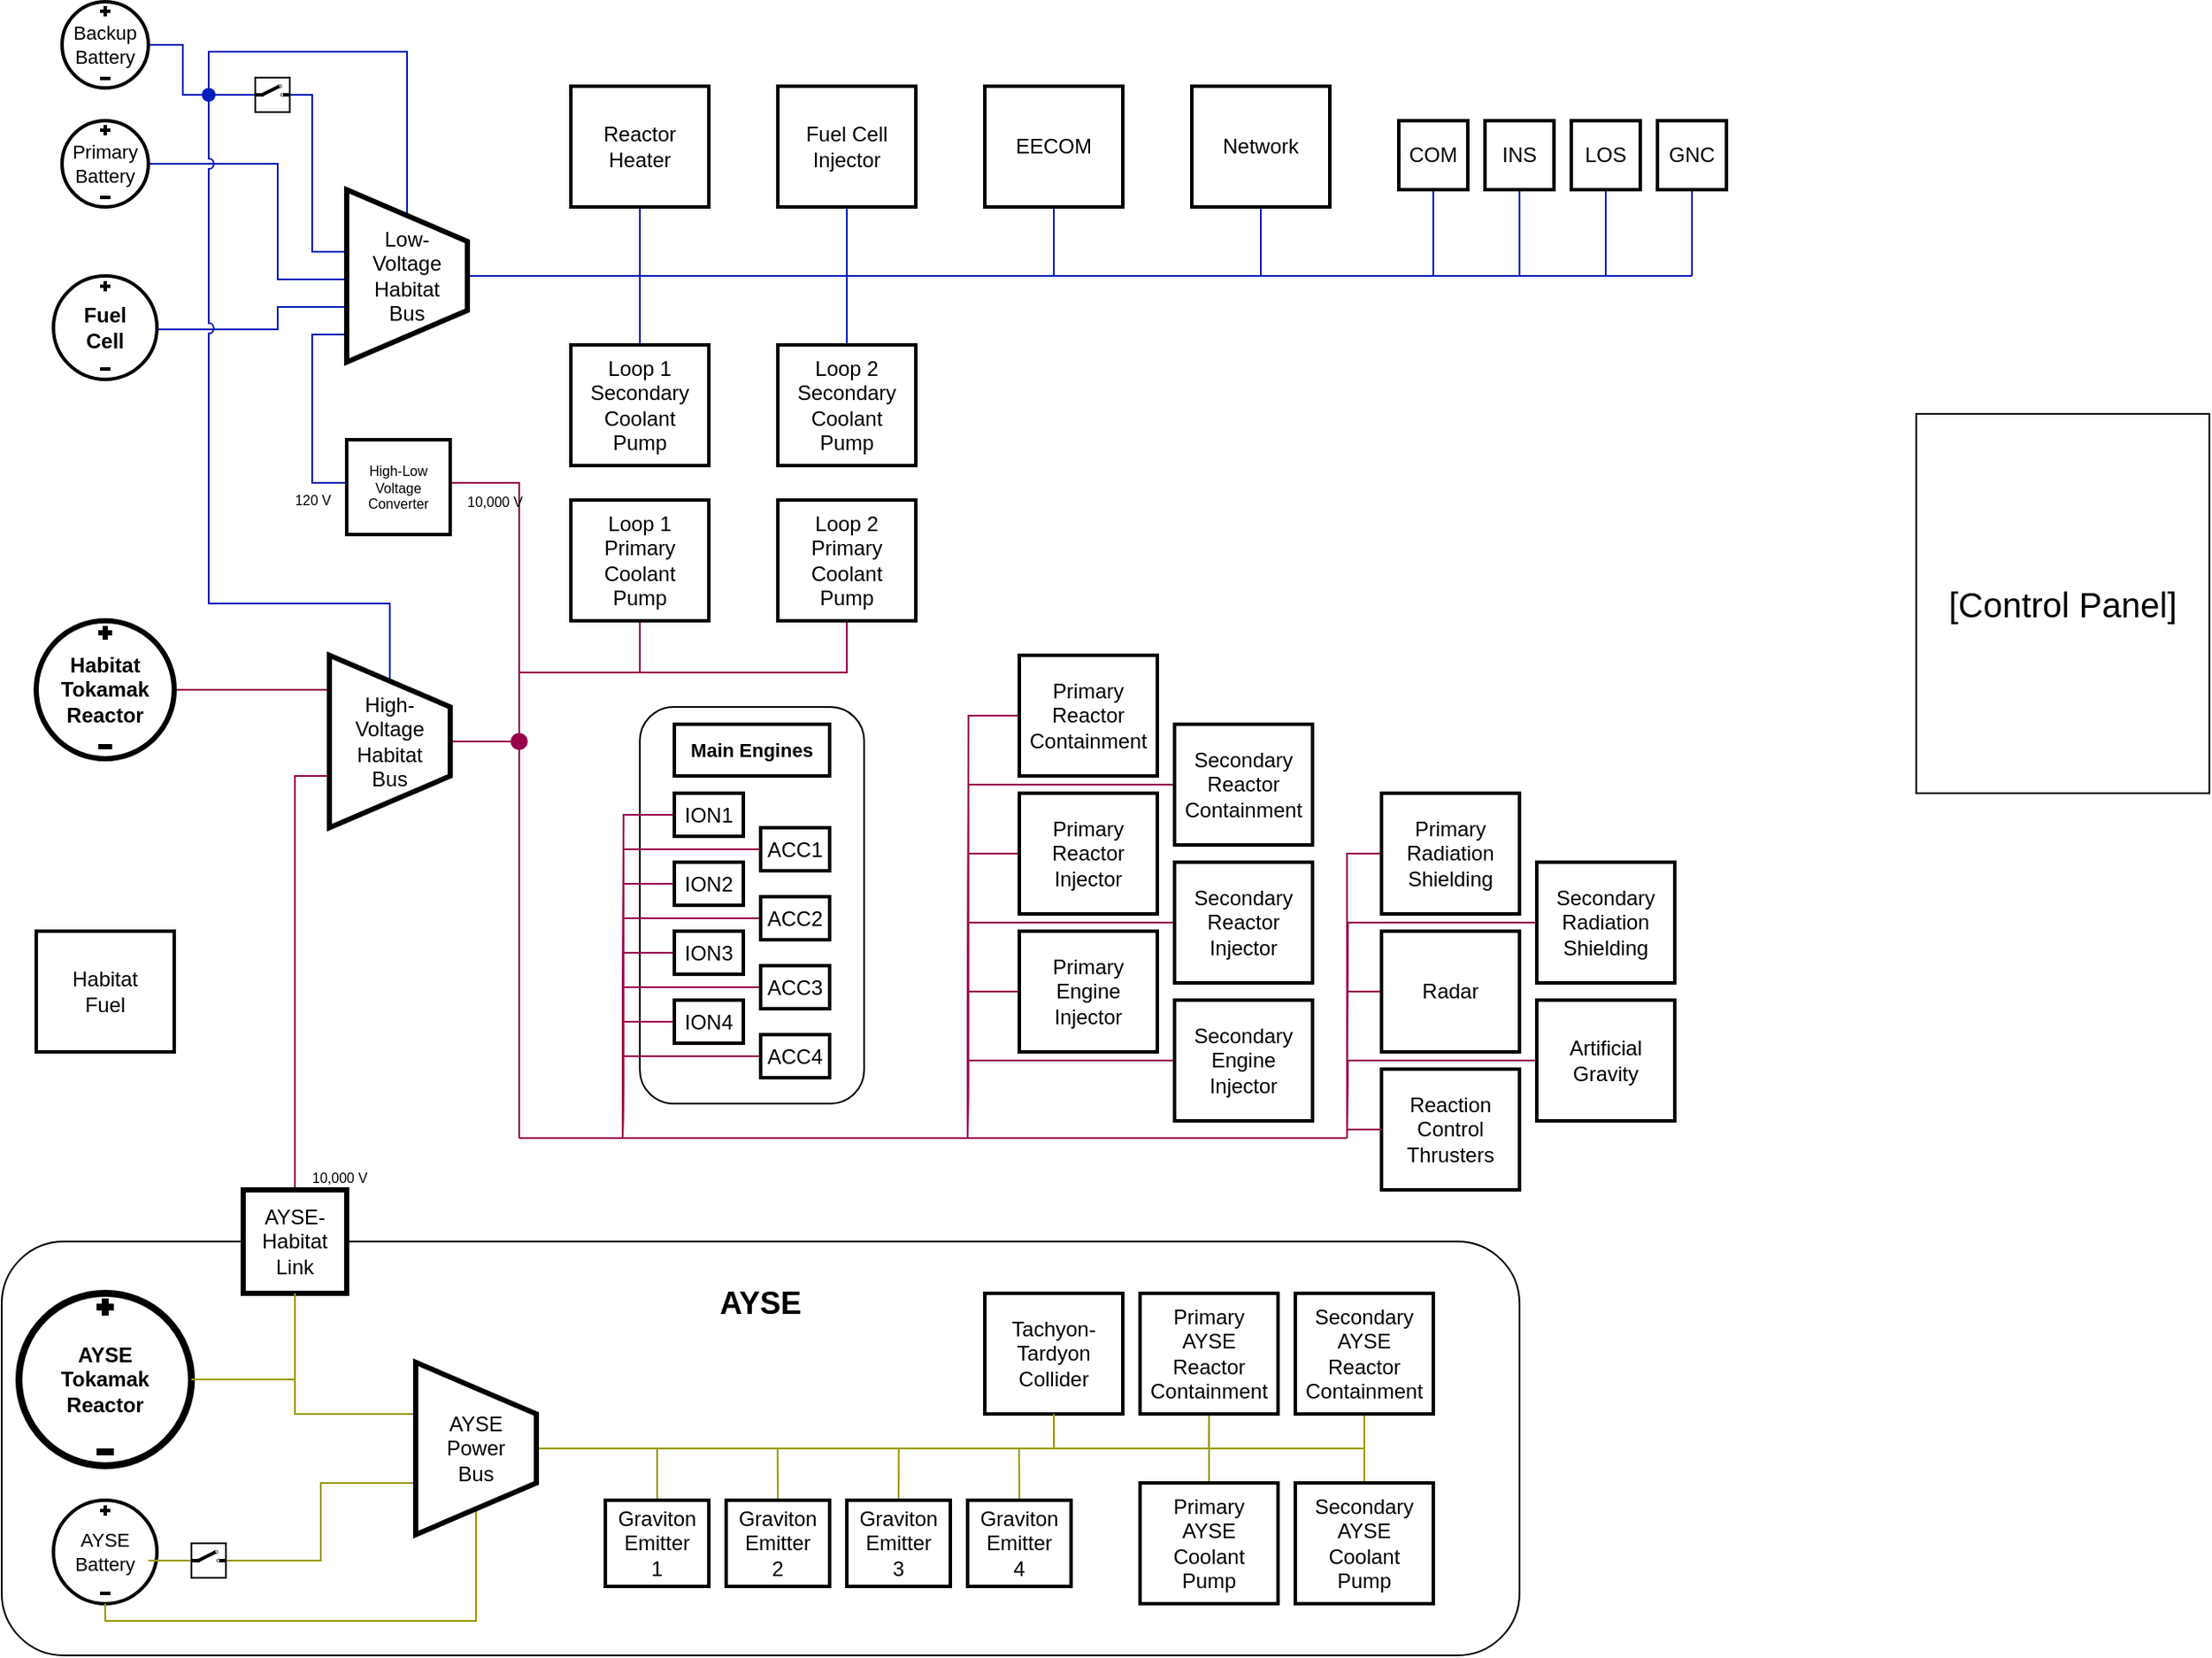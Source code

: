 <mxfile version="22.0.0" type="github">
  <diagram name="engineering powergrid" id="7e0a89b8-554c-2b80-1dc8-d5c74ca68de4">
    <mxGraphModel dx="669" dy="798" grid="1" gridSize="10" guides="1" tooltips="1" connect="1" arrows="1" fold="1" page="1" pageScale="1" pageWidth="1280" pageHeight="960" background="none" math="0" shadow="0">
      <root>
        <mxCell id="0" />
        <mxCell id="1" parent="0" />
        <mxCell id="myox8_UyH-Cyfy9n1glV-59" value="&lt;h2&gt;AYSE&lt;/h2&gt;" style="rounded=1;whiteSpace=wrap;html=1;fillColor=none;verticalAlign=top;labelPosition=center;verticalLabelPosition=middle;align=center;spacing=6;spacingLeft=4;spacingRight=4;" parent="1" vertex="1">
          <mxGeometry y="720" width="880" height="240" as="geometry" />
        </mxCell>
        <mxCell id="myox8_UyH-Cyfy9n1glV-98" value="" style="rounded=1;whiteSpace=wrap;html=1;fontFamily=Helvetica;fontSize=11;fontColor=default;fillColor=none;spacing=6;spacingLeft=4;spacingRight=4;" parent="1" vertex="1">
          <mxGeometry x="370" y="410" width="130" height="230" as="geometry" />
        </mxCell>
        <mxCell id="1ztC85pV6qE-m2-LkMGd-132" value="120 V" style="edgeStyle=orthogonalEdgeStyle;shape=connector;rounded=0;jumpStyle=arc;orthogonalLoop=1;jettySize=auto;html=1;exitX=0;exitY=0.5;exitDx=0;exitDy=0;entryX=0;entryY=0.8;entryDx=0;entryDy=0;entryPerimeter=0;labelBackgroundColor=none;strokeColor=#001DBC;fontFamily=Helvetica;fontSize=8;fontColor=default;endArrow=none;endFill=0;fillColor=#0050ef;align=right;spacing=6;spacingLeft=4;spacingRight=4;" parent="1" source="1ztC85pV6qE-m2-LkMGd-64" target="1ztC85pV6qE-m2-LkMGd-18" edge="1">
          <mxGeometry x="-1" y="-7" relative="1" as="geometry">
            <mxPoint x="-7" y="7" as="offset" />
            <Array as="points">
              <mxPoint x="200" y="280" />
              <mxPoint x="180" y="280" />
              <mxPoint x="180" y="194" />
            </Array>
          </mxGeometry>
        </mxCell>
        <mxCell id="1ztC85pV6qE-m2-LkMGd-137" style="edgeStyle=orthogonalEdgeStyle;shape=connector;rounded=0;jumpStyle=arc;orthogonalLoop=1;jettySize=auto;html=1;exitX=0;exitY=0.2;exitDx=0;exitDy=0;exitPerimeter=0;entryX=1;entryY=1;entryDx=0;entryDy=0;labelBackgroundColor=default;strokeColor=#001DBC;fontFamily=Helvetica;fontSize=11;fontColor=default;endArrow=none;endFill=0;fillColor=#0050ef;spacing=6;spacingLeft=4;spacingRight=4;" parent="1" source="1ztC85pV6qE-m2-LkMGd-18" target="1ztC85pV6qE-m2-LkMGd-99" edge="1">
          <mxGeometry relative="1" as="geometry">
            <Array as="points">
              <mxPoint x="180" y="146" />
              <mxPoint x="180" y="55" />
            </Array>
          </mxGeometry>
        </mxCell>
        <mxCell id="_JEZ3J47ZPrk2JFdRRhO-10" style="edgeStyle=orthogonalEdgeStyle;rounded=0;orthogonalLoop=1;jettySize=auto;html=1;exitX=0;exitY=0.6;exitDx=0;exitDy=0;exitPerimeter=0;entryX=1;entryY=0.5;entryDx=0;entryDy=0;entryPerimeter=0;strokeColor=#001DBC;endArrow=none;endFill=0;spacing=6;spacingLeft=4;spacingRight=4;" parent="1" source="1ztC85pV6qE-m2-LkMGd-18" target="1ztC85pV6qE-m2-LkMGd-5" edge="1">
          <mxGeometry relative="1" as="geometry">
            <Array as="points">
              <mxPoint x="160" y="178" />
              <mxPoint x="160" y="191" />
            </Array>
          </mxGeometry>
        </mxCell>
        <mxCell id="_JEZ3J47ZPrk2JFdRRhO-14" style="edgeStyle=orthogonalEdgeStyle;shape=connector;rounded=0;orthogonalLoop=1;jettySize=auto;html=1;exitX=0;exitY=0.4;exitDx=0;exitDy=0;exitPerimeter=0;labelBackgroundColor=default;strokeColor=#001DBC;fontFamily=Helvetica;fontSize=11;fontColor=default;endArrow=none;endFill=0;spacing=6;spacingLeft=4;spacingRight=4;entryX=1;entryY=0.5;entryDx=0;entryDy=0;entryPerimeter=0;" parent="1" source="1ztC85pV6qE-m2-LkMGd-18" target="1ztC85pV6qE-m2-LkMGd-61" edge="1">
          <mxGeometry relative="1" as="geometry">
            <Array as="points">
              <mxPoint x="200" y="162" />
              <mxPoint x="160" y="162" />
              <mxPoint x="160" y="95" />
            </Array>
          </mxGeometry>
        </mxCell>
        <mxCell id="myox8_UyH-Cyfy9n1glV-3" style="edgeStyle=orthogonalEdgeStyle;shape=connector;rounded=0;orthogonalLoop=1;jettySize=auto;html=1;exitX=0.5;exitY=0.15;exitDx=0;exitDy=0;exitPerimeter=0;labelBackgroundColor=default;strokeColor=#001DBC;fontFamily=Helvetica;fontSize=11;fontColor=default;endArrow=none;endFill=0;spacing=6;spacingLeft=4;spacingRight=4;" parent="1" source="1ztC85pV6qE-m2-LkMGd-18" target="1ztC85pV6qE-m2-LkMGd-115" edge="1">
          <mxGeometry relative="1" as="geometry">
            <Array as="points">
              <mxPoint x="235" y="30" />
              <mxPoint x="120" y="30" />
            </Array>
          </mxGeometry>
        </mxCell>
        <mxCell id="1ztC85pV6qE-m2-LkMGd-146" value="10,000 V" style="edgeStyle=orthogonalEdgeStyle;shape=connector;rounded=0;jumpStyle=arc;orthogonalLoop=1;jettySize=auto;html=1;exitX=0;exitY=0.7;exitDx=0;exitDy=0;exitPerimeter=0;entryX=0.5;entryY=0;entryDx=0;entryDy=0;labelBackgroundColor=none;strokeColor=#99004D;fontFamily=Helvetica;fontSize=8;fontColor=default;endArrow=none;endFill=0;align=left;spacing=6;spacingLeft=4;spacingRight=4;" parent="1" source="1ztC85pV6qE-m2-LkMGd-19" target="1ztC85pV6qE-m2-LkMGd-46" edge="1">
          <mxGeometry x="0.944" relative="1" as="geometry">
            <mxPoint as="offset" />
            <Array as="points">
              <mxPoint x="170" y="450" />
            </Array>
          </mxGeometry>
        </mxCell>
        <mxCell id="_JEZ3J47ZPrk2JFdRRhO-16" value="" style="edgeStyle=orthogonalEdgeStyle;shape=connector;rounded=0;orthogonalLoop=1;jettySize=auto;html=1;labelBackgroundColor=default;strokeColor=#99004D;fontFamily=Helvetica;fontSize=11;fontColor=default;endArrow=none;endFill=0;spacing=6;spacingLeft=4;spacingRight=4;" parent="1" source="1ztC85pV6qE-m2-LkMGd-19" target="_JEZ3J47ZPrk2JFdRRhO-15" edge="1">
          <mxGeometry relative="1" as="geometry" />
        </mxCell>
        <mxCell id="myox8_UyH-Cyfy9n1glV-4" style="edgeStyle=orthogonalEdgeStyle;shape=connector;rounded=0;orthogonalLoop=1;jettySize=auto;html=1;exitX=0.5;exitY=0.15;exitDx=0;exitDy=0;exitPerimeter=0;entryX=0.55;entryY=0.97;entryDx=0;entryDy=0;entryPerimeter=0;labelBackgroundColor=default;strokeColor=#001DBC;fontFamily=Helvetica;fontSize=11;fontColor=default;endArrow=none;endFill=0;jumpStyle=arc;spacing=6;spacingLeft=4;spacingRight=4;" parent="1" source="1ztC85pV6qE-m2-LkMGd-19" target="1ztC85pV6qE-m2-LkMGd-115" edge="1">
          <mxGeometry relative="1" as="geometry">
            <Array as="points">
              <mxPoint x="225" y="350" />
              <mxPoint x="120" y="350" />
            </Array>
          </mxGeometry>
        </mxCell>
        <mxCell id="1ztC85pV6qE-m2-LkMGd-116" value="" style="edgeStyle=orthogonalEdgeStyle;shape=connector;rounded=0;jumpStyle=arc;orthogonalLoop=1;jettySize=auto;html=1;labelBackgroundColor=default;strokeColor=#001DBC;fontFamily=Helvetica;fontSize=11;fontColor=default;endArrow=none;endFill=0;fillColor=#0050ef;spacing=6;spacingLeft=4;spacingRight=4;" parent="1" source="1ztC85pV6qE-m2-LkMGd-62" target="1ztC85pV6qE-m2-LkMGd-115" edge="1">
          <mxGeometry relative="1" as="geometry" />
        </mxCell>
        <mxCell id="_JEZ3J47ZPrk2JFdRRhO-17" value="10,000 V" style="edgeStyle=orthogonalEdgeStyle;shape=connector;rounded=0;orthogonalLoop=1;jettySize=auto;html=1;labelBackgroundColor=none;strokeColor=#99004D;fontFamily=Helvetica;fontSize=8;fontColor=default;endArrow=none;endFill=0;align=left;verticalAlign=middle;entryX=1;entryY=0.5;entryDx=0;entryDy=0;spacing=6;spacingLeft=4;spacingRight=4;" parent="1" source="_JEZ3J47ZPrk2JFdRRhO-15" target="1ztC85pV6qE-m2-LkMGd-64" edge="1">
          <mxGeometry x="1" y="7" relative="1" as="geometry">
            <mxPoint x="250" y="344" as="targetPoint" />
            <Array as="points">
              <mxPoint x="300" y="280" />
              <mxPoint x="260" y="280" />
            </Array>
            <mxPoint x="-7" y="8" as="offset" />
          </mxGeometry>
        </mxCell>
        <mxCell id="myox8_UyH-Cyfy9n1glV-2" style="edgeStyle=orthogonalEdgeStyle;rounded=0;orthogonalLoop=1;jettySize=auto;html=1;exitX=0;exitY=0.5;exitDx=0;exitDy=0;strokeColor=#001DBC;endArrow=none;endFill=0;spacing=6;spacingLeft=4;spacingRight=4;" parent="1" source="1ztC85pV6qE-m2-LkMGd-98" target="1ztC85pV6qE-m2-LkMGd-115" edge="1">
          <mxGeometry relative="1" as="geometry" />
        </mxCell>
        <mxCell id="myox8_UyH-Cyfy9n1glV-95" style="edgeStyle=orthogonalEdgeStyle;shape=connector;rounded=0;orthogonalLoop=1;jettySize=auto;html=1;exitX=1;exitY=0.5;exitDx=0;exitDy=0;exitPerimeter=0;entryX=0;entryY=0.2;entryDx=0;entryDy=0;entryPerimeter=0;labelBackgroundColor=default;strokeColor=#99004D;fontFamily=Helvetica;fontSize=11;fontColor=default;endArrow=none;endFill=0;spacing=6;spacingLeft=4;spacingRight=4;" parent="1" source="1ztC85pV6qE-m2-LkMGd-4" target="1ztC85pV6qE-m2-LkMGd-19" edge="1">
          <mxGeometry relative="1" as="geometry">
            <Array as="points" />
          </mxGeometry>
        </mxCell>
        <mxCell id="1ztC85pV6qE-m2-LkMGd-4" value="&lt;p style=&quot;line-height: 100%;&quot;&gt;&lt;/p&gt;&lt;div&gt;Habitat Tokamak Reactor&lt;br&gt;&lt;/div&gt;&lt;p&gt;&lt;/p&gt;" style="pointerEvents=1;verticalLabelPosition=middle;shadow=0;dashed=0;align=center;html=1;verticalAlign=middle;shape=mxgraph.electrical.signal_sources.source;aspect=fixed;points=[[0.5,0,0],[1,0.5,0],[0.5,1,0],[0,0.5,0]];elSignalType=dc3;direction=east;labelPosition=center;spacingBottom=0;spacingLeft=4;spacing=6;spacingTop=0;fillColor=none;horizontal=1;fontStyle=1;spacingRight=4;strokeWidth=3;perimeterSpacing=0;whiteSpace=wrap;" parent="1" vertex="1">
          <mxGeometry x="20" y="360" width="80" height="80" as="geometry" />
        </mxCell>
        <mxCell id="1ztC85pV6qE-m2-LkMGd-5" value="&lt;div&gt;Fuel Cell&lt;br&gt;&lt;/div&gt;" style="pointerEvents=1;verticalLabelPosition=middle;shadow=0;dashed=0;align=center;html=1;verticalAlign=middle;shape=mxgraph.electrical.signal_sources.source;aspect=fixed;points=[[0.5,0,0],[1,0.5,0],[0.5,1,0],[0,0.5,0]];elSignalType=dc3;direction=east;labelPosition=center;spacingBottom=0;spacingLeft=4;spacing=6;spacingTop=0;fillColor=none;horizontal=1;fontStyle=1;spacingRight=4;strokeWidth=2;perimeterSpacing=0;whiteSpace=wrap;" parent="1" vertex="1">
          <mxGeometry x="30" y="160" width="60" height="60" as="geometry" />
        </mxCell>
        <mxCell id="myox8_UyH-Cyfy9n1glV-103" style="edgeStyle=orthogonalEdgeStyle;shape=connector;rounded=0;orthogonalLoop=1;jettySize=auto;html=1;exitX=1;exitY=0.5;exitDx=0;exitDy=0;exitPerimeter=0;labelBackgroundColor=default;strokeColor=#001DBC;fontFamily=Helvetica;fontSize=12;fontColor=default;endArrow=none;endFill=0;spacing=6;spacingLeft=4;spacingRight=4;" parent="1" source="1ztC85pV6qE-m2-LkMGd-18" edge="1">
          <mxGeometry relative="1" as="geometry">
            <mxPoint x="980" y="160" as="targetPoint" />
          </mxGeometry>
        </mxCell>
        <mxCell id="1ztC85pV6qE-m2-LkMGd-18" value="&lt;div style=&quot;font-size: 12px;&quot;&gt;Low-Voltage Habitat Bus&lt;br style=&quot;font-size: 12px;&quot;&gt;&lt;/div&gt;" style="shape=stencil(rZXhbsIgEMefhq+Gcpu6j6Zz74EVVyKDBjqdb++1tHWz0swCaZrc/Xs/esflIJC7kleCMFoSeCeMZZTiG+3znc1dJYraO0/cSr5TwiuutuYoznJfdwypS2Fl3aiwJXSD3zQP5IXRGiHSaPdH+aUjjEuNsfTHw7rtL521yLxN2MdsBItHQDziJR7xGo9YxiNW8Yh1POLteUSWoJwLwJWgRfvNb5BZf7PElaDbH2U1o8DjrNapsgp0DOToCY0ZyHe8OH5a863346igdjBWPBAGWSrlR+BEXhVvhuNI6OUvcxLB1p6qWA9QUgcBwwh/BjEEdZBVAgb8i1Eo46ZKif5ANfEyC51DGzY6yNbrL8DWcQU=);whiteSpace=wrap;html=1;strokeWidth=3;align=center;fontSize=12;spacing=6;spacingLeft=4;spacingRight=4;" parent="1" vertex="1">
          <mxGeometry x="200" y="110" width="70" height="100" as="geometry" />
        </mxCell>
        <mxCell id="1ztC85pV6qE-m2-LkMGd-19" value="&lt;div style=&quot;font-size: 12px;&quot;&gt;High-Voltage Habitat Bus&lt;br style=&quot;font-size: 12px;&quot;&gt;&lt;/div&gt;" style="shape=stencil(rZXhbsIgEMefhq+Gcpu6j6Zz74EVVyKDBjqdb++1tHWz0swCaZrc/Xs/esflIJC7kleCMFoSeCeMZZTiG+3znc1dJYraO0/cSr5TwiuutuYoznJfdwypS2Fl3aiwJXSD3zQP5IXRGiHSaPdH+aUjjEuNsfTHw7rtL521yLxN2MdsBItHQDziJR7xGo9YxiNW8Yh1POLteUSWoJwLwJWgRfvNb5BZf7PElaDbH2U1o8DjrNapsgp0DOToCY0ZyHe8OH5a863346igdjBWPBAGWSrlR+BEXhVvhuNI6OUvcxLB1p6qWA9QUgcBwwh/BjEEdZBVAgb8i1Eo46ZKif5ANfEyC51DGzY6yNbrL8DWcQU=);whiteSpace=wrap;html=1;strokeWidth=3;align=center;fontSize=12;spacing=6;spacingLeft=4;spacingRight=4;" parent="1" vertex="1">
          <mxGeometry x="190" y="380" width="70" height="100" as="geometry" />
        </mxCell>
        <mxCell id="1ztC85pV6qE-m2-LkMGd-61" value="&lt;div&gt;Primary Battery&lt;br&gt;&lt;/div&gt;" style="pointerEvents=1;verticalLabelPosition=middle;shadow=0;dashed=0;align=center;html=1;verticalAlign=middle;shape=mxgraph.electrical.signal_sources.source;aspect=fixed;points=[[0.5,0,0],[1,0.5,0],[0.5,1,0],[0,0.5,0]];elSignalType=dc3;direction=east;labelPosition=center;spacingBottom=0;spacingLeft=4;spacing=6;spacingTop=0;fillColor=none;fontFamily=Helvetica;fontSize=11;fontColor=default;strokeWidth=2;whiteSpace=wrap;spacingRight=4;" parent="1" vertex="1">
          <mxGeometry x="35" y="70" width="50" height="50" as="geometry" />
        </mxCell>
        <mxCell id="1ztC85pV6qE-m2-LkMGd-62" value="&lt;div&gt;Backup Battery&lt;br&gt;&lt;/div&gt;" style="pointerEvents=1;verticalLabelPosition=middle;shadow=0;dashed=0;align=center;html=1;verticalAlign=middle;shape=mxgraph.electrical.signal_sources.source;aspect=fixed;points=[[0.5,0,0],[1,0.5,0],[0.5,1,0],[0,0.5,0]];elSignalType=dc3;direction=east;labelPosition=center;spacingBottom=0;spacingLeft=4;spacing=6;spacingTop=0;fillColor=none;fontFamily=Helvetica;fontSize=11;fontColor=default;strokeWidth=2;whiteSpace=wrap;spacingRight=4;" parent="1" vertex="1">
          <mxGeometry x="35" y="1" width="50" height="50" as="geometry" />
        </mxCell>
        <mxCell id="1ztC85pV6qE-m2-LkMGd-64" value="High-Low Voltage Converter" style="rounded=0;whiteSpace=wrap;html=1;shadow=0;dashed=0;pointerEvents=1;strokeColor=default;strokeWidth=2;fontFamily=Helvetica;fontSize=8;fontColor=default;fillColor=default;align=center;spacing=6;spacingLeft=4;spacingRight=4;" parent="1" vertex="1">
          <mxGeometry x="200" y="255" width="60" height="55" as="geometry" />
        </mxCell>
        <mxCell id="myox8_UyH-Cyfy9n1glV-119" style="edgeStyle=orthogonalEdgeStyle;shape=connector;rounded=0;orthogonalLoop=1;jettySize=auto;html=1;labelBackgroundColor=default;strokeColor=#001DBC;fontFamily=Helvetica;fontSize=12;fontColor=default;endArrow=none;endFill=0;spacing=6;spacingLeft=4;spacingRight=4;" parent="1" source="1ztC85pV6qE-m2-LkMGd-75" edge="1">
          <mxGeometry relative="1" as="geometry">
            <mxPoint x="370" y="160" as="targetPoint" />
          </mxGeometry>
        </mxCell>
        <mxCell id="1ztC85pV6qE-m2-LkMGd-75" value="&lt;div style=&quot;font-size: 12px;&quot;&gt;Reactor Heater&lt;/div&gt;" style="rounded=0;whiteSpace=wrap;html=1;shadow=0;dashed=0;pointerEvents=1;strokeColor=default;strokeWidth=2;fontFamily=Helvetica;fontSize=12;fontColor=default;fillColor=default;spacing=6;spacingLeft=4;spacingRight=4;" parent="1" vertex="1">
          <mxGeometry x="330" y="50" width="80" height="70" as="geometry" />
        </mxCell>
        <mxCell id="myox8_UyH-Cyfy9n1glV-69" style="edgeStyle=orthogonalEdgeStyle;shape=connector;rounded=0;orthogonalLoop=1;jettySize=auto;html=1;exitX=0;exitY=0.5;exitDx=0;exitDy=0;labelBackgroundColor=default;strokeColor=#99004D;fontFamily=Helvetica;fontSize=11;fontColor=default;endArrow=none;endFill=0;spacing=6;spacingLeft=4;spacingRight=4;" parent="1" source="1ztC85pV6qE-m2-LkMGd-78" edge="1">
          <mxGeometry relative="1" as="geometry">
            <mxPoint x="780" y="650" as="targetPoint" />
          </mxGeometry>
        </mxCell>
        <mxCell id="1ztC85pV6qE-m2-LkMGd-78" value="Radar" style="rounded=0;whiteSpace=wrap;html=1;shadow=0;dashed=0;pointerEvents=1;strokeColor=default;strokeWidth=2;fontFamily=Helvetica;fontSize=12;fontColor=default;fillColor=default;spacing=6;spacingLeft=4;spacingRight=4;" parent="1" vertex="1">
          <mxGeometry x="800" y="540" width="80" height="70" as="geometry" />
        </mxCell>
        <mxCell id="myox8_UyH-Cyfy9n1glV-70" style="edgeStyle=orthogonalEdgeStyle;shape=connector;rounded=0;orthogonalLoop=1;jettySize=auto;html=1;exitX=0;exitY=0.5;exitDx=0;exitDy=0;labelBackgroundColor=default;strokeColor=#99004D;fontFamily=Helvetica;fontSize=11;fontColor=default;endArrow=none;endFill=0;spacing=6;spacingLeft=4;spacingRight=4;" parent="1" source="1ztC85pV6qE-m2-LkMGd-79" edge="1">
          <mxGeometry relative="1" as="geometry">
            <mxPoint x="780" y="660" as="targetPoint" />
          </mxGeometry>
        </mxCell>
        <mxCell id="1ztC85pV6qE-m2-LkMGd-79" value="&lt;div&gt;Artificial Gravity&lt;/div&gt;" style="rounded=0;whiteSpace=wrap;html=1;shadow=0;dashed=0;pointerEvents=1;strokeColor=default;strokeWidth=2;fontFamily=Helvetica;fontSize=12;fontColor=default;fillColor=default;spacing=6;spacingLeft=4;spacingRight=4;" parent="1" vertex="1">
          <mxGeometry x="890" y="580" width="80" height="70" as="geometry" />
        </mxCell>
        <mxCell id="1ztC85pV6qE-m2-LkMGd-115" value="" style="shape=waypoint;sketch=0;size=6;pointerEvents=1;points=[];fillColor=none;resizable=0;rotatable=0;perimeter=centerPerimeter;snapToPoint=1;fontSize=11;shadow=0;dashed=0;spacingBottom=0;spacingLeft=4;spacing=6;spacingTop=0;strokeWidth=2;strokeColor=#001DBC;spacingRight=4;" parent="1" vertex="1">
          <mxGeometry x="110" y="45" width="20" height="20" as="geometry" />
        </mxCell>
        <mxCell id="1ztC85pV6qE-m2-LkMGd-143" value="AYSE Battery" style="pointerEvents=1;verticalLabelPosition=middle;shadow=0;dashed=0;align=center;html=1;verticalAlign=middle;shape=mxgraph.electrical.signal_sources.source;aspect=fixed;points=[[0.5,0,0],[1,0.5,0],[0.5,1,0],[0,0.5,0]];elSignalType=dc3;direction=east;labelPosition=center;spacingBottom=0;spacingLeft=4;spacing=6;spacingTop=0;fillColor=none;fontFamily=Helvetica;fontSize=11;fontColor=default;strokeWidth=2;whiteSpace=wrap;spacingRight=4;" parent="1" vertex="1">
          <mxGeometry x="30" y="870" width="60" height="60" as="geometry" />
        </mxCell>
        <mxCell id="myox8_UyH-Cyfy9n1glV-66" style="edgeStyle=orthogonalEdgeStyle;shape=connector;rounded=0;orthogonalLoop=1;jettySize=auto;html=1;labelBackgroundColor=default;strokeColor=#99004D;fontFamily=Helvetica;fontSize=11;fontColor=default;endArrow=none;endFill=0;spacing=6;spacingLeft=4;spacingRight=4;" parent="1" source="_JEZ3J47ZPrk2JFdRRhO-15" edge="1">
          <mxGeometry relative="1" as="geometry">
            <mxPoint x="300" y="660" as="targetPoint" />
          </mxGeometry>
        </mxCell>
        <mxCell id="_JEZ3J47ZPrk2JFdRRhO-15" value="" style="shape=waypoint;sketch=0;size=6;pointerEvents=1;points=[];fillColor=default;resizable=0;rotatable=0;perimeter=centerPerimeter;snapToPoint=1;strokeWidth=3;strokeColor=#99004D;spacing=6;spacingLeft=4;spacingRight=4;" parent="1" vertex="1">
          <mxGeometry x="290" y="420" width="20" height="20" as="geometry" />
        </mxCell>
        <mxCell id="myox8_UyH-Cyfy9n1glV-68" style="edgeStyle=orthogonalEdgeStyle;shape=connector;rounded=0;orthogonalLoop=1;jettySize=auto;html=1;exitX=0;exitY=0.5;exitDx=0;exitDy=0;labelBackgroundColor=default;strokeColor=#99004D;fontFamily=Helvetica;fontSize=11;fontColor=default;endArrow=none;endFill=0;spacing=6;spacingLeft=4;spacingRight=4;" parent="1" source="_JEZ3J47ZPrk2JFdRRhO-18" edge="1">
          <mxGeometry relative="1" as="geometry">
            <mxPoint x="780" y="660" as="targetPoint" />
          </mxGeometry>
        </mxCell>
        <mxCell id="_JEZ3J47ZPrk2JFdRRhO-18" value="Secondary Radiation Shielding" style="rounded=0;whiteSpace=wrap;html=1;shadow=0;dashed=0;pointerEvents=1;strokeColor=default;strokeWidth=2;fontFamily=Helvetica;fontSize=12;fontColor=default;fillColor=default;spacing=6;spacingLeft=4;spacingRight=4;" parent="1" vertex="1">
          <mxGeometry x="890" y="500" width="80" height="70" as="geometry" />
        </mxCell>
        <mxCell id="myox8_UyH-Cyfy9n1glV-67" style="edgeStyle=orthogonalEdgeStyle;shape=connector;rounded=0;orthogonalLoop=1;jettySize=auto;html=1;exitX=0;exitY=0.5;exitDx=0;exitDy=0;labelBackgroundColor=default;strokeColor=#99004D;fontFamily=Helvetica;fontSize=11;fontColor=default;endArrow=none;endFill=0;spacing=6;spacingLeft=4;spacingRight=4;" parent="1" source="_JEZ3J47ZPrk2JFdRRhO-19" edge="1">
          <mxGeometry relative="1" as="geometry">
            <mxPoint x="780" y="660" as="targetPoint" />
          </mxGeometry>
        </mxCell>
        <mxCell id="_JEZ3J47ZPrk2JFdRRhO-19" value="Primary Radiation Shielding" style="rounded=0;whiteSpace=wrap;html=1;shadow=0;dashed=0;pointerEvents=1;strokeColor=default;strokeWidth=2;fontFamily=Helvetica;fontSize=12;fontColor=default;fillColor=default;spacing=6;spacingLeft=4;spacingRight=4;" parent="1" vertex="1">
          <mxGeometry x="800" y="460" width="80" height="70" as="geometry" />
        </mxCell>
        <mxCell id="myox8_UyH-Cyfy9n1glV-22" style="edgeStyle=orthogonalEdgeStyle;shape=connector;rounded=0;orthogonalLoop=1;jettySize=auto;html=1;exitX=0;exitY=0.5;exitDx=0;exitDy=0;labelBackgroundColor=default;strokeColor=#99004D;fontFamily=Helvetica;fontSize=12;fontColor=default;endArrow=none;endFill=0;spacing=6;spacingLeft=4;spacingRight=4;" parent="1" source="_JEZ3J47ZPrk2JFdRRhO-20" edge="1">
          <mxGeometry relative="1" as="geometry">
            <mxPoint x="560" y="660" as="targetPoint" />
          </mxGeometry>
        </mxCell>
        <mxCell id="_JEZ3J47ZPrk2JFdRRhO-20" value="Primary Reactor Containment" style="rounded=0;html=1;shadow=0;dashed=0;pointerEvents=1;strokeColor=default;strokeWidth=2;fontFamily=Helvetica;fontSize=12;fontColor=default;fillColor=default;whiteSpace=wrap;spacing=6;spacingLeft=4;spacingRight=4;" parent="1" vertex="1">
          <mxGeometry x="590" y="380" width="80" height="70" as="geometry" />
        </mxCell>
        <mxCell id="myox8_UyH-Cyfy9n1glV-33" style="edgeStyle=orthogonalEdgeStyle;shape=connector;rounded=0;orthogonalLoop=1;jettySize=auto;html=1;exitX=0;exitY=0.5;exitDx=0;exitDy=0;labelBackgroundColor=default;strokeColor=#99004D;fontFamily=Helvetica;fontSize=12;fontColor=default;endArrow=none;endFill=0;spacing=6;spacingLeft=4;spacingRight=4;" parent="1" source="_JEZ3J47ZPrk2JFdRRhO-21" edge="1">
          <mxGeometry relative="1" as="geometry">
            <mxPoint x="560" y="660" as="targetPoint" />
          </mxGeometry>
        </mxCell>
        <mxCell id="_JEZ3J47ZPrk2JFdRRhO-21" value="Secondary Reactor Containment" style="rounded=0;whiteSpace=wrap;html=1;shadow=0;dashed=0;pointerEvents=1;strokeColor=default;strokeWidth=2;fontFamily=Helvetica;fontSize=12;fontColor=default;fillColor=default;spacing=6;spacingLeft=4;spacingRight=4;" parent="1" vertex="1">
          <mxGeometry x="680" y="420" width="80" height="70" as="geometry" />
        </mxCell>
        <mxCell id="myox8_UyH-Cyfy9n1glV-32" style="edgeStyle=orthogonalEdgeStyle;shape=connector;rounded=0;orthogonalLoop=1;jettySize=auto;html=1;exitX=0;exitY=0.5;exitDx=0;exitDy=0;labelBackgroundColor=default;strokeColor=#99004D;fontFamily=Helvetica;fontSize=12;fontColor=default;endArrow=none;endFill=0;spacing=6;spacingLeft=4;spacingRight=4;" parent="1" source="_JEZ3J47ZPrk2JFdRRhO-22" edge="1">
          <mxGeometry relative="1" as="geometry">
            <mxPoint x="560" y="660" as="targetPoint" />
          </mxGeometry>
        </mxCell>
        <mxCell id="_JEZ3J47ZPrk2JFdRRhO-22" value="Primary Reactor Injector" style="rounded=0;whiteSpace=wrap;html=1;shadow=0;dashed=0;pointerEvents=1;strokeColor=default;strokeWidth=2;fontFamily=Helvetica;fontSize=12;fontColor=default;fillColor=default;spacing=6;spacingLeft=4;spacingRight=4;" parent="1" vertex="1">
          <mxGeometry x="590" y="460" width="80" height="70" as="geometry" />
        </mxCell>
        <mxCell id="myox8_UyH-Cyfy9n1glV-31" style="edgeStyle=orthogonalEdgeStyle;shape=connector;rounded=0;orthogonalLoop=1;jettySize=auto;html=1;exitX=0;exitY=0.5;exitDx=0;exitDy=0;labelBackgroundColor=default;strokeColor=#99004D;fontFamily=Helvetica;fontSize=12;fontColor=default;endArrow=none;endFill=0;spacing=6;spacingLeft=4;spacingRight=4;" parent="1" source="_JEZ3J47ZPrk2JFdRRhO-23" edge="1">
          <mxGeometry relative="1" as="geometry">
            <mxPoint x="560" y="660" as="targetPoint" />
          </mxGeometry>
        </mxCell>
        <mxCell id="_JEZ3J47ZPrk2JFdRRhO-23" value="Secondary Reactor Injector" style="rounded=0;whiteSpace=wrap;html=1;shadow=0;dashed=0;pointerEvents=1;strokeColor=default;strokeWidth=2;fontFamily=Helvetica;fontSize=12;fontColor=default;fillColor=default;spacing=6;spacingLeft=4;spacingRight=4;" parent="1" vertex="1">
          <mxGeometry x="680" y="500" width="80" height="70" as="geometry" />
        </mxCell>
        <mxCell id="myox8_UyH-Cyfy9n1glV-71" style="edgeStyle=orthogonalEdgeStyle;shape=connector;rounded=0;orthogonalLoop=1;jettySize=auto;html=1;exitX=0;exitY=0.5;exitDx=0;exitDy=0;labelBackgroundColor=default;strokeColor=#99004D;fontFamily=Helvetica;fontSize=11;fontColor=default;endArrow=none;endFill=0;spacing=6;spacingLeft=4;spacingRight=4;" parent="1" source="_JEZ3J47ZPrk2JFdRRhO-24" edge="1">
          <mxGeometry relative="1" as="geometry">
            <mxPoint x="360" y="660" as="targetPoint" />
          </mxGeometry>
        </mxCell>
        <mxCell id="_JEZ3J47ZPrk2JFdRRhO-24" value="ION1" style="rounded=0;html=1;shadow=0;dashed=0;pointerEvents=1;strokeColor=default;strokeWidth=2;fontFamily=Helvetica;fontSize=12;fontColor=default;fillColor=default;whiteSpace=wrap;spacing=6;spacingLeft=4;spacingRight=4;" parent="1" vertex="1">
          <mxGeometry x="390" y="460" width="40" height="25" as="geometry" />
        </mxCell>
        <mxCell id="myox8_UyH-Cyfy9n1glV-75" style="edgeStyle=orthogonalEdgeStyle;shape=connector;rounded=0;orthogonalLoop=1;jettySize=auto;html=1;exitX=0;exitY=0.5;exitDx=0;exitDy=0;labelBackgroundColor=default;strokeColor=#99004D;fontFamily=Helvetica;fontSize=11;fontColor=default;endArrow=none;endFill=0;spacing=6;spacingLeft=4;spacingRight=4;" parent="1" source="_JEZ3J47ZPrk2JFdRRhO-27" edge="1">
          <mxGeometry relative="1" as="geometry">
            <mxPoint x="360" y="660" as="targetPoint" />
          </mxGeometry>
        </mxCell>
        <mxCell id="_JEZ3J47ZPrk2JFdRRhO-27" value="ACC1" style="rounded=0;html=1;shadow=0;dashed=0;pointerEvents=1;strokeColor=default;strokeWidth=2;fontFamily=Helvetica;fontSize=12;fontColor=default;fillColor=default;whiteSpace=wrap;spacing=6;spacingLeft=4;spacingRight=4;" parent="1" vertex="1">
          <mxGeometry x="440" y="480" width="40" height="25" as="geometry" />
        </mxCell>
        <mxCell id="myox8_UyH-Cyfy9n1glV-76" style="edgeStyle=orthogonalEdgeStyle;shape=connector;rounded=0;orthogonalLoop=1;jettySize=auto;html=1;exitX=0;exitY=0.5;exitDx=0;exitDy=0;labelBackgroundColor=default;strokeColor=#99004D;fontFamily=Helvetica;fontSize=11;fontColor=default;endArrow=none;endFill=0;spacing=6;spacingLeft=4;spacingRight=4;" parent="1" source="_JEZ3J47ZPrk2JFdRRhO-32" edge="1">
          <mxGeometry relative="1" as="geometry">
            <mxPoint x="360" y="660" as="targetPoint" />
          </mxGeometry>
        </mxCell>
        <mxCell id="_JEZ3J47ZPrk2JFdRRhO-32" value="ION2" style="rounded=0;html=1;shadow=0;dashed=0;pointerEvents=1;strokeColor=default;strokeWidth=2;fontFamily=Helvetica;fontSize=12;fontColor=default;fillColor=default;whiteSpace=wrap;spacing=6;spacingLeft=4;spacingRight=4;" parent="1" vertex="1">
          <mxGeometry x="390" y="500" width="40" height="25" as="geometry" />
        </mxCell>
        <mxCell id="myox8_UyH-Cyfy9n1glV-77" style="edgeStyle=orthogonalEdgeStyle;shape=connector;rounded=0;orthogonalLoop=1;jettySize=auto;html=1;exitX=0;exitY=0.5;exitDx=0;exitDy=0;labelBackgroundColor=default;strokeColor=#99004D;fontFamily=Helvetica;fontSize=11;fontColor=default;endArrow=none;endFill=0;spacing=6;spacingLeft=4;spacingRight=4;" parent="1" source="_JEZ3J47ZPrk2JFdRRhO-33" edge="1">
          <mxGeometry relative="1" as="geometry">
            <mxPoint x="360" y="660" as="targetPoint" />
          </mxGeometry>
        </mxCell>
        <mxCell id="_JEZ3J47ZPrk2JFdRRhO-33" value="ACC2" style="rounded=0;html=1;shadow=0;dashed=0;pointerEvents=1;strokeColor=default;strokeWidth=2;fontFamily=Helvetica;fontSize=12;fontColor=default;fillColor=default;whiteSpace=wrap;spacing=6;spacingLeft=4;spacingRight=4;" parent="1" vertex="1">
          <mxGeometry x="440" y="520" width="40" height="25" as="geometry" />
        </mxCell>
        <mxCell id="myox8_UyH-Cyfy9n1glV-78" style="edgeStyle=orthogonalEdgeStyle;shape=connector;rounded=0;orthogonalLoop=1;jettySize=auto;html=1;exitX=0;exitY=0.5;exitDx=0;exitDy=0;labelBackgroundColor=default;strokeColor=#99004D;fontFamily=Helvetica;fontSize=11;fontColor=default;endArrow=none;endFill=0;spacing=6;spacingLeft=4;spacingRight=4;" parent="1" source="_JEZ3J47ZPrk2JFdRRhO-34" edge="1">
          <mxGeometry relative="1" as="geometry">
            <mxPoint x="360" y="660" as="targetPoint" />
          </mxGeometry>
        </mxCell>
        <mxCell id="_JEZ3J47ZPrk2JFdRRhO-34" value="ION3" style="rounded=0;html=1;shadow=0;dashed=0;pointerEvents=1;strokeColor=default;strokeWidth=2;fontFamily=Helvetica;fontSize=12;fontColor=default;fillColor=default;whiteSpace=wrap;spacing=6;spacingLeft=4;spacingRight=4;" parent="1" vertex="1">
          <mxGeometry x="390" y="540" width="40" height="25" as="geometry" />
        </mxCell>
        <mxCell id="myox8_UyH-Cyfy9n1glV-79" style="edgeStyle=orthogonalEdgeStyle;shape=connector;rounded=0;orthogonalLoop=1;jettySize=auto;html=1;exitX=0;exitY=0.5;exitDx=0;exitDy=0;labelBackgroundColor=default;strokeColor=#99004D;fontFamily=Helvetica;fontSize=11;fontColor=default;endArrow=none;endFill=0;spacing=6;spacingLeft=4;spacingRight=4;" parent="1" source="_JEZ3J47ZPrk2JFdRRhO-35" edge="1">
          <mxGeometry relative="1" as="geometry">
            <mxPoint x="360" y="660" as="targetPoint" />
          </mxGeometry>
        </mxCell>
        <mxCell id="_JEZ3J47ZPrk2JFdRRhO-35" value="ACC3" style="rounded=0;html=1;shadow=0;dashed=0;pointerEvents=1;strokeColor=default;strokeWidth=2;fontFamily=Helvetica;fontSize=12;fontColor=default;fillColor=default;whiteSpace=wrap;spacing=6;spacingLeft=4;spacingRight=4;" parent="1" vertex="1">
          <mxGeometry x="440" y="560" width="40" height="25" as="geometry" />
        </mxCell>
        <mxCell id="myox8_UyH-Cyfy9n1glV-80" style="edgeStyle=orthogonalEdgeStyle;shape=connector;rounded=0;orthogonalLoop=1;jettySize=auto;html=1;exitX=0;exitY=0.5;exitDx=0;exitDy=0;labelBackgroundColor=default;strokeColor=#99004D;fontFamily=Helvetica;fontSize=11;fontColor=default;endArrow=none;endFill=0;spacing=6;spacingLeft=4;spacingRight=4;" parent="1" source="_JEZ3J47ZPrk2JFdRRhO-36" edge="1">
          <mxGeometry relative="1" as="geometry">
            <mxPoint x="360" y="660" as="targetPoint" />
          </mxGeometry>
        </mxCell>
        <mxCell id="_JEZ3J47ZPrk2JFdRRhO-36" value="ION4" style="rounded=0;html=1;shadow=0;dashed=0;pointerEvents=1;strokeColor=default;strokeWidth=2;fontFamily=Helvetica;fontSize=12;fontColor=default;fillColor=default;whiteSpace=wrap;spacing=6;spacingLeft=4;spacingRight=4;" parent="1" vertex="1">
          <mxGeometry x="390" y="580" width="40" height="25" as="geometry" />
        </mxCell>
        <mxCell id="myox8_UyH-Cyfy9n1glV-81" style="edgeStyle=orthogonalEdgeStyle;shape=connector;rounded=0;orthogonalLoop=1;jettySize=auto;html=1;exitX=0;exitY=0.5;exitDx=0;exitDy=0;labelBackgroundColor=default;strokeColor=#99004D;fontFamily=Helvetica;fontSize=11;fontColor=default;endArrow=none;endFill=0;spacing=6;spacingLeft=4;spacingRight=4;" parent="1" source="_JEZ3J47ZPrk2JFdRRhO-37" edge="1">
          <mxGeometry relative="1" as="geometry">
            <mxPoint x="360" y="660" as="targetPoint" />
          </mxGeometry>
        </mxCell>
        <mxCell id="_JEZ3J47ZPrk2JFdRRhO-37" value="ACC4" style="rounded=0;html=1;shadow=0;dashed=0;pointerEvents=1;strokeColor=default;strokeWidth=2;fontFamily=Helvetica;fontSize=12;fontColor=default;fillColor=default;whiteSpace=wrap;spacing=6;spacingLeft=4;spacingRight=4;" parent="1" vertex="1">
          <mxGeometry x="440" y="600" width="40" height="25" as="geometry" />
        </mxCell>
        <mxCell id="1ztC85pV6qE-m2-LkMGd-97" value="" style="group;movable=1;resizable=1;rotatable=1;deletable=1;editable=1;locked=0;connectable=1;fillColor=default;direction=south;rotation=0;spacing=6;whiteSpace=wrap;spacingLeft=4;spacingRight=4;" parent="1" vertex="1" connectable="0">
          <mxGeometry x="147" y="45" width="20" height="20" as="geometry" />
        </mxCell>
        <mxCell id="1ztC85pV6qE-m2-LkMGd-98" value="" style="rounded=0;whiteSpace=wrap;html=1;shadow=0;dashed=0;pointerEvents=1;strokeColor=default;strokeWidth=1;fontFamily=Helvetica;fontSize=11;fontColor=default;fillColor=none;aspect=fixed;rotation=0;spacing=6;spacingLeft=4;spacingRight=4;" parent="1ztC85pV6qE-m2-LkMGd-97" vertex="1">
          <mxGeometry width="20" height="20" as="geometry" />
        </mxCell>
        <mxCell id="1ztC85pV6qE-m2-LkMGd-99" value="" style="shape=stencil(zZTRbsMgDEW/hsdJBB7WPk7Z9h80dRerFBDQdvv7OiGpwlK2aFulSVEk+4YT44thsg6tcsAEb5l8ZkJITi8Kzyms+BCr4KCJKXlSHtVGQ1JC9HYPZ9zGAYGmBY+xU+UL40/0TffIurHGEAStCZky0Qmm0NBa/p5gw+8/hnJS5Ih/gAg+yzLxuhhb/Rwra8qUtiLrjWr2b94ezXa+qqjtrIcbwlVGrVObv9imU50BM2GUD/YEpbaOpt9GjwSNZkL4A8RjjlhEyLex+n0R1xO+iNHbWOg0zdJ3Hi0yErRGF6YlrrMKxTobUZGiNotK7DtV+MnJh+r/Vbi6fw/7wzEb5T6bbtk+cQE=);whiteSpace=wrap;html=1;shadow=0;dashed=0;pointerEvents=1;strokeColor=default;strokeWidth=2;fontFamily=Helvetica;fontSize=11;fontColor=default;fillColor=none;aspect=fixed;rotation=0;spacing=6;spacingLeft=4;spacingRight=4;" parent="1ztC85pV6qE-m2-LkMGd-97" vertex="1">
          <mxGeometry y="5" width="20" height="5" as="geometry" />
        </mxCell>
        <mxCell id="myox8_UyH-Cyfy9n1glV-118" style="edgeStyle=orthogonalEdgeStyle;shape=connector;rounded=0;orthogonalLoop=1;jettySize=auto;html=1;labelBackgroundColor=default;strokeColor=#001DBC;fontFamily=Helvetica;fontSize=12;fontColor=default;endArrow=none;endFill=0;spacing=6;spacingLeft=4;spacingRight=4;" parent="1" source="myox8_UyH-Cyfy9n1glV-5" edge="1">
          <mxGeometry relative="1" as="geometry">
            <mxPoint x="490.0" y="160" as="targetPoint" />
          </mxGeometry>
        </mxCell>
        <mxCell id="myox8_UyH-Cyfy9n1glV-5" value="Fuel Cell Injector" style="rounded=0;whiteSpace=wrap;html=1;shadow=0;dashed=0;pointerEvents=1;strokeColor=default;strokeWidth=2;fontFamily=Helvetica;fontSize=12;fontColor=default;fillColor=default;spacing=6;spacingLeft=4;spacingRight=4;" parent="1" vertex="1">
          <mxGeometry x="450" y="50" width="80" height="70" as="geometry" />
        </mxCell>
        <mxCell id="myox8_UyH-Cyfy9n1glV-11" value="" style="html=1;rounded=0;labelBackgroundColor=default;strokeColor=#99004D;fontFamily=Helvetica;fontSize=11;fontColor=default;endArrow=none;endFill=0;spacing=6;spacingLeft=4;spacingRight=4;" parent="1" edge="1">
          <mxGeometry width="100" relative="1" as="geometry">
            <mxPoint x="300" y="660" as="sourcePoint" />
            <mxPoint x="780" y="660" as="targetPoint" />
          </mxGeometry>
        </mxCell>
        <mxCell id="myox8_UyH-Cyfy9n1glV-36" style="edgeStyle=orthogonalEdgeStyle;shape=connector;rounded=0;orthogonalLoop=1;jettySize=auto;html=1;exitX=0;exitY=0.5;exitDx=0;exitDy=0;labelBackgroundColor=default;strokeColor=#99004D;fontFamily=Helvetica;fontSize=12;fontColor=default;endArrow=none;endFill=0;spacing=6;spacingLeft=4;spacingRight=4;" parent="1" source="myox8_UyH-Cyfy9n1glV-34" edge="1">
          <mxGeometry relative="1" as="geometry">
            <mxPoint x="560" y="660" as="targetPoint" />
          </mxGeometry>
        </mxCell>
        <mxCell id="myox8_UyH-Cyfy9n1glV-34" value="Primary Engine Injector" style="rounded=0;whiteSpace=wrap;html=1;shadow=0;dashed=0;pointerEvents=1;strokeColor=default;strokeWidth=2;fontFamily=Helvetica;fontSize=12;fontColor=default;fillColor=default;spacing=6;spacingLeft=4;spacingRight=4;" parent="1" vertex="1">
          <mxGeometry x="590" y="540" width="80" height="70" as="geometry" />
        </mxCell>
        <mxCell id="myox8_UyH-Cyfy9n1glV-64" style="edgeStyle=orthogonalEdgeStyle;shape=connector;rounded=0;orthogonalLoop=1;jettySize=auto;html=1;exitX=0;exitY=0.5;exitDx=0;exitDy=0;labelBackgroundColor=default;strokeColor=#99004D;fontFamily=Helvetica;fontSize=11;fontColor=default;endArrow=none;endFill=0;spacing=6;spacingLeft=4;spacingRight=4;" parent="1" source="myox8_UyH-Cyfy9n1glV-35" edge="1">
          <mxGeometry relative="1" as="geometry">
            <mxPoint x="560" y="660" as="targetPoint" />
          </mxGeometry>
        </mxCell>
        <mxCell id="myox8_UyH-Cyfy9n1glV-35" value="Secondary Engine Injector" style="rounded=0;whiteSpace=wrap;html=1;shadow=0;dashed=0;pointerEvents=1;strokeColor=default;strokeWidth=2;fontFamily=Helvetica;fontSize=12;fontColor=default;fillColor=default;spacing=6;spacingLeft=4;spacingRight=4;" parent="1" vertex="1">
          <mxGeometry x="680" y="580" width="80" height="70" as="geometry" />
        </mxCell>
        <mxCell id="myox8_UyH-Cyfy9n1glV-128" style="edgeStyle=orthogonalEdgeStyle;shape=connector;rounded=0;jumpStyle=arc;orthogonalLoop=1;jettySize=auto;html=1;exitX=1;exitY=0.5;exitDx=0;exitDy=0;exitPerimeter=0;entryX=0;entryY=0.3;entryDx=0;entryDy=0;entryPerimeter=0;labelBackgroundColor=none;strokeColor=#999900;fontFamily=Helvetica;fontSize=8;fontColor=default;endArrow=none;endFill=0;spacing=6;spacingLeft=4;spacingRight=4;" parent="1" source="myox8_UyH-Cyfy9n1glV-60" target="myox8_UyH-Cyfy9n1glV-126" edge="1">
          <mxGeometry relative="1" as="geometry">
            <Array as="points">
              <mxPoint x="170" y="800" />
              <mxPoint x="170" y="820" />
            </Array>
          </mxGeometry>
        </mxCell>
        <mxCell id="myox8_UyH-Cyfy9n1glV-60" value="&lt;p style=&quot;line-height: 100%;&quot;&gt;&lt;/p&gt;&lt;div&gt;AYSE Tokamak Reactor&lt;br&gt;&lt;/div&gt;&lt;p&gt;&lt;/p&gt;" style="pointerEvents=1;verticalLabelPosition=middle;shadow=0;dashed=0;align=center;html=1;verticalAlign=middle;shape=mxgraph.electrical.signal_sources.source;aspect=fixed;points=[[0.5,0,0],[1,0.5,0],[0.5,1,0],[0,0.5,0]];elSignalType=dc3;direction=east;labelPosition=center;spacingBottom=0;spacingLeft=4;spacing=6;spacingTop=0;fillColor=none;horizontal=1;fontStyle=1;spacingRight=4;strokeWidth=4;perimeterSpacing=0;whiteSpace=wrap;" parent="1" vertex="1">
          <mxGeometry x="10" y="750" width="100" height="100" as="geometry" />
        </mxCell>
        <mxCell id="myox8_UyH-Cyfy9n1glV-127" style="edgeStyle=orthogonalEdgeStyle;shape=connector;rounded=0;jumpStyle=arc;orthogonalLoop=1;jettySize=auto;html=1;exitX=1;exitY=0.5;exitDx=0;exitDy=0;entryX=0;entryY=0.7;entryDx=0;entryDy=0;entryPerimeter=0;labelBackgroundColor=none;strokeColor=#999900;fontFamily=Helvetica;fontSize=8;fontColor=default;endArrow=none;endFill=0;spacing=6;spacingLeft=4;spacingRight=4;" parent="1" source="myox8_UyH-Cyfy9n1glV-131" target="myox8_UyH-Cyfy9n1glV-126" edge="1">
          <mxGeometry relative="1" as="geometry" />
        </mxCell>
        <mxCell id="myox8_UyH-Cyfy9n1glV-129" style="edgeStyle=orthogonalEdgeStyle;shape=connector;rounded=0;jumpStyle=arc;orthogonalLoop=1;jettySize=auto;html=1;exitX=0.5;exitY=1;exitDx=0;exitDy=0;exitPerimeter=0;entryX=0.5;entryY=0.85;entryDx=0;entryDy=0;entryPerimeter=0;labelBackgroundColor=none;strokeColor=#999900;fontFamily=Helvetica;fontSize=8;fontColor=default;endArrow=none;endFill=0;spacing=6;spacingLeft=4;spacingRight=4;" parent="1" target="myox8_UyH-Cyfy9n1glV-126" edge="1">
          <mxGeometry relative="1" as="geometry">
            <Array as="points">
              <mxPoint x="60" y="940" />
              <mxPoint x="275" y="940" />
            </Array>
            <mxPoint x="60" y="930" as="sourcePoint" />
          </mxGeometry>
        </mxCell>
        <mxCell id="1ztC85pV6qE-m2-LkMGd-46" value="AYSE-Habitat Link" style="rounded=0;whiteSpace=wrap;html=1;fillColor=default;strokeWidth=3;spacing=6;spacingLeft=4;spacingRight=4;" parent="1" vertex="1">
          <mxGeometry x="140" y="690" width="60" height="60" as="geometry" />
        </mxCell>
        <mxCell id="myox8_UyH-Cyfy9n1glV-87" style="edgeStyle=orthogonalEdgeStyle;shape=connector;rounded=0;orthogonalLoop=1;jettySize=auto;html=1;exitX=0.5;exitY=1;exitDx=0;exitDy=0;labelBackgroundColor=default;strokeColor=#99004D;fontFamily=Helvetica;fontSize=11;fontColor=default;endArrow=none;endFill=0;spacing=6;spacingLeft=4;spacingRight=4;" parent="1" source="myox8_UyH-Cyfy9n1glV-82" edge="1">
          <mxGeometry relative="1" as="geometry">
            <mxPoint x="300" y="390" as="targetPoint" />
            <Array as="points">
              <mxPoint x="370" y="390" />
            </Array>
          </mxGeometry>
        </mxCell>
        <mxCell id="myox8_UyH-Cyfy9n1glV-82" value="Loop 1 Primary Coolant Pump" style="rounded=0;html=1;shadow=0;dashed=0;pointerEvents=1;strokeColor=default;strokeWidth=2;fontFamily=Helvetica;fontSize=12;fontColor=default;fillColor=default;whiteSpace=wrap;spacing=6;spacingLeft=4;spacingRight=4;" parent="1" vertex="1">
          <mxGeometry x="330" y="290" width="80" height="70" as="geometry" />
        </mxCell>
        <mxCell id="myox8_UyH-Cyfy9n1glV-88" style="edgeStyle=orthogonalEdgeStyle;shape=connector;rounded=0;orthogonalLoop=1;jettySize=auto;html=1;exitX=0.5;exitY=1;exitDx=0;exitDy=0;labelBackgroundColor=default;strokeColor=#99004D;fontFamily=Helvetica;fontSize=11;fontColor=default;endArrow=none;endFill=0;spacing=6;spacingLeft=4;spacingRight=4;" parent="1" source="myox8_UyH-Cyfy9n1glV-83" edge="1">
          <mxGeometry relative="1" as="geometry">
            <mxPoint x="300" y="390" as="targetPoint" />
            <Array as="points">
              <mxPoint x="490" y="390" />
            </Array>
          </mxGeometry>
        </mxCell>
        <mxCell id="myox8_UyH-Cyfy9n1glV-83" value="Loop 2 Primary Coolant Pump" style="rounded=0;html=1;shadow=0;dashed=0;pointerEvents=1;strokeColor=default;strokeWidth=2;fontFamily=Helvetica;fontSize=12;fontColor=default;fillColor=default;whiteSpace=wrap;spacing=6;spacingLeft=4;spacingRight=4;" parent="1" vertex="1">
          <mxGeometry x="450" y="290" width="80" height="70" as="geometry" />
        </mxCell>
        <mxCell id="myox8_UyH-Cyfy9n1glV-93" style="edgeStyle=orthogonalEdgeStyle;shape=connector;rounded=0;orthogonalLoop=1;jettySize=auto;html=1;exitX=0.5;exitY=0;exitDx=0;exitDy=0;labelBackgroundColor=default;strokeColor=#001DBC;fontFamily=Helvetica;fontSize=11;fontColor=default;endArrow=none;endFill=0;spacing=6;spacingLeft=4;spacingRight=4;" parent="1" source="myox8_UyH-Cyfy9n1glV-84" edge="1">
          <mxGeometry relative="1" as="geometry">
            <mxPoint x="370" y="160" as="targetPoint" />
            <Array as="points">
              <mxPoint x="370" y="160" />
              <mxPoint x="370" y="160" />
            </Array>
          </mxGeometry>
        </mxCell>
        <mxCell id="myox8_UyH-Cyfy9n1glV-84" value="Loop 1 Secondary Coolant Pump" style="rounded=0;html=1;shadow=0;dashed=0;pointerEvents=1;strokeColor=default;strokeWidth=2;fontFamily=Helvetica;fontSize=12;fontColor=default;fillColor=default;whiteSpace=wrap;spacing=6;spacingLeft=4;spacingRight=4;" parent="1" vertex="1">
          <mxGeometry x="330" y="200" width="80" height="70" as="geometry" />
        </mxCell>
        <mxCell id="myox8_UyH-Cyfy9n1glV-91" style="edgeStyle=orthogonalEdgeStyle;shape=connector;rounded=0;orthogonalLoop=1;jettySize=auto;html=1;exitX=0.5;exitY=0;exitDx=0;exitDy=0;labelBackgroundColor=default;strokeColor=#001DBC;fontFamily=Helvetica;fontSize=11;fontColor=default;endArrow=none;endFill=0;spacing=6;spacingLeft=4;spacingRight=4;" parent="1" source="myox8_UyH-Cyfy9n1glV-85" edge="1">
          <mxGeometry relative="1" as="geometry">
            <mxPoint x="490" y="160" as="targetPoint" />
          </mxGeometry>
        </mxCell>
        <mxCell id="myox8_UyH-Cyfy9n1glV-85" value="Loop 2 Secondary Coolant Pump" style="rounded=0;html=1;shadow=0;dashed=0;pointerEvents=1;strokeColor=default;strokeWidth=2;fontFamily=Helvetica;fontSize=12;fontColor=default;fillColor=default;whiteSpace=wrap;spacing=6;spacingLeft=4;spacingRight=4;" parent="1" vertex="1">
          <mxGeometry x="450" y="200" width="80" height="70" as="geometry" />
        </mxCell>
        <mxCell id="myox8_UyH-Cyfy9n1glV-101" value="Main Engines" style="rounded=0;whiteSpace=wrap;html=1;fontFamily=Helvetica;fontSize=11;fontColor=default;fontStyle=1;strokeWidth=2;spacing=6;spacingLeft=4;spacingRight=4;" parent="1" vertex="1">
          <mxGeometry x="390" y="420" width="90" height="30" as="geometry" />
        </mxCell>
        <mxCell id="myox8_UyH-Cyfy9n1glV-114" style="edgeStyle=orthogonalEdgeStyle;shape=connector;rounded=0;orthogonalLoop=1;jettySize=auto;html=1;labelBackgroundColor=default;strokeColor=#001DBC;fontFamily=Helvetica;fontSize=12;fontColor=default;endArrow=none;endFill=0;spacing=6;spacingLeft=4;spacingRight=4;" parent="1" source="myox8_UyH-Cyfy9n1glV-105" edge="1">
          <mxGeometry relative="1" as="geometry">
            <mxPoint x="880" y="160" as="targetPoint" />
          </mxGeometry>
        </mxCell>
        <mxCell id="myox8_UyH-Cyfy9n1glV-105" value="INS" style="rounded=0;whiteSpace=wrap;html=1;shadow=0;dashed=0;pointerEvents=1;strokeColor=default;strokeWidth=2;fontFamily=Helvetica;fontSize=12;fontColor=default;fillColor=default;spacing=6;spacingLeft=4;spacingRight=4;" parent="1" vertex="1">
          <mxGeometry x="860" y="70" width="40" height="40" as="geometry" />
        </mxCell>
        <mxCell id="myox8_UyH-Cyfy9n1glV-115" style="edgeStyle=orthogonalEdgeStyle;shape=connector;rounded=0;orthogonalLoop=1;jettySize=auto;html=1;labelBackgroundColor=default;strokeColor=#001DBC;fontFamily=Helvetica;fontSize=12;fontColor=default;endArrow=none;endFill=0;spacing=6;spacingLeft=4;spacingRight=4;" parent="1" source="myox8_UyH-Cyfy9n1glV-106" edge="1">
          <mxGeometry relative="1" as="geometry">
            <mxPoint x="930" y="160" as="targetPoint" />
          </mxGeometry>
        </mxCell>
        <mxCell id="myox8_UyH-Cyfy9n1glV-106" value="LOS" style="rounded=0;whiteSpace=wrap;html=1;shadow=0;dashed=0;pointerEvents=1;strokeColor=default;strokeWidth=2;fontFamily=Helvetica;fontSize=12;fontColor=default;fillColor=default;spacing=6;spacingLeft=4;spacingRight=4;" parent="1" vertex="1">
          <mxGeometry x="910" y="70" width="40" height="40" as="geometry" />
        </mxCell>
        <mxCell id="myox8_UyH-Cyfy9n1glV-116" style="edgeStyle=orthogonalEdgeStyle;shape=connector;rounded=0;orthogonalLoop=1;jettySize=auto;html=1;labelBackgroundColor=default;strokeColor=#001DBC;fontFamily=Helvetica;fontSize=12;fontColor=default;endArrow=none;endFill=0;spacing=6;spacingLeft=4;spacingRight=4;" parent="1" source="myox8_UyH-Cyfy9n1glV-107" edge="1">
          <mxGeometry relative="1" as="geometry">
            <mxPoint x="980" y="160" as="targetPoint" />
          </mxGeometry>
        </mxCell>
        <mxCell id="myox8_UyH-Cyfy9n1glV-107" value="GNC" style="rounded=0;whiteSpace=wrap;html=1;shadow=0;dashed=0;pointerEvents=1;strokeColor=default;strokeWidth=2;fontFamily=Helvetica;fontSize=12;fontColor=default;fillColor=default;spacing=6;spacingLeft=4;spacingRight=4;" parent="1" vertex="1">
          <mxGeometry x="960" y="70" width="40" height="40" as="geometry" />
        </mxCell>
        <mxCell id="myox8_UyH-Cyfy9n1glV-113" style="edgeStyle=orthogonalEdgeStyle;shape=connector;rounded=0;orthogonalLoop=1;jettySize=auto;html=1;labelBackgroundColor=default;strokeColor=#001DBC;fontFamily=Helvetica;fontSize=12;fontColor=default;endArrow=none;endFill=0;spacing=6;spacingLeft=4;spacingRight=4;" parent="1" source="myox8_UyH-Cyfy9n1glV-108" edge="1">
          <mxGeometry relative="1" as="geometry">
            <mxPoint x="830" y="160" as="targetPoint" />
          </mxGeometry>
        </mxCell>
        <mxCell id="myox8_UyH-Cyfy9n1glV-108" value="COM" style="rounded=0;whiteSpace=wrap;html=1;shadow=0;dashed=0;pointerEvents=1;strokeColor=default;strokeWidth=2;fontFamily=Helvetica;fontSize=12;fontColor=default;fillColor=default;spacing=6;spacingLeft=4;spacingRight=4;" parent="1" vertex="1">
          <mxGeometry x="810" y="70" width="40" height="40" as="geometry" />
        </mxCell>
        <mxCell id="myox8_UyH-Cyfy9n1glV-123" style="edgeStyle=orthogonalEdgeStyle;shape=connector;rounded=0;orthogonalLoop=1;jettySize=auto;html=1;labelBackgroundColor=default;strokeColor=#001DBC;fontFamily=Helvetica;fontSize=12;fontColor=default;endArrow=none;endFill=0;spacing=6;spacingLeft=4;spacingRight=4;" parent="1" source="myox8_UyH-Cyfy9n1glV-121" edge="1">
          <mxGeometry relative="1" as="geometry">
            <mxPoint x="610.0" y="160" as="targetPoint" />
          </mxGeometry>
        </mxCell>
        <mxCell id="myox8_UyH-Cyfy9n1glV-121" value="EECOM" style="rounded=0;whiteSpace=wrap;html=1;shadow=0;dashed=0;pointerEvents=1;strokeColor=default;strokeWidth=2;fontFamily=Helvetica;fontSize=12;fontColor=default;fillColor=default;spacing=6;spacingLeft=4;spacingRight=4;" parent="1" vertex="1">
          <mxGeometry x="570" y="50" width="80" height="70" as="geometry" />
        </mxCell>
        <mxCell id="myox8_UyH-Cyfy9n1glV-124" style="edgeStyle=orthogonalEdgeStyle;shape=connector;rounded=0;orthogonalLoop=1;jettySize=auto;html=1;labelBackgroundColor=default;strokeColor=#001DBC;fontFamily=Helvetica;fontSize=12;fontColor=default;endArrow=none;endFill=0;spacing=6;spacingLeft=4;spacingRight=4;" parent="1" source="myox8_UyH-Cyfy9n1glV-122" edge="1">
          <mxGeometry relative="1" as="geometry">
            <mxPoint x="730.0" y="160" as="targetPoint" />
          </mxGeometry>
        </mxCell>
        <mxCell id="myox8_UyH-Cyfy9n1glV-122" value="Network" style="rounded=0;whiteSpace=wrap;html=1;shadow=0;dashed=0;pointerEvents=1;strokeColor=default;strokeWidth=2;fontFamily=Helvetica;fontSize=12;fontColor=default;fillColor=default;spacing=6;spacingLeft=4;spacingRight=4;" parent="1" vertex="1">
          <mxGeometry x="690" y="50" width="80" height="70" as="geometry" />
        </mxCell>
        <mxCell id="myox8_UyH-Cyfy9n1glV-137" style="edgeStyle=orthogonalEdgeStyle;shape=connector;rounded=0;jumpStyle=arc;orthogonalLoop=1;jettySize=auto;html=1;exitX=1;exitY=0.5;exitDx=0;exitDy=0;exitPerimeter=0;labelBackgroundColor=none;strokeColor=#999900;fontFamily=Helvetica;fontSize=8;fontColor=default;endArrow=none;endFill=0;spacing=6;spacingLeft=4;spacingRight=4;" parent="1" source="myox8_UyH-Cyfy9n1glV-126" edge="1">
          <mxGeometry relative="1" as="geometry">
            <mxPoint x="790" y="840" as="targetPoint" />
          </mxGeometry>
        </mxCell>
        <mxCell id="myox8_UyH-Cyfy9n1glV-126" value="&lt;div style=&quot;font-size: 12px;&quot;&gt;AYSE Power Bus&lt;br style=&quot;font-size: 12px;&quot;&gt;&lt;/div&gt;" style="shape=stencil(rZXhbsIgEMefhq+Gcpu6j6Zz74EVVyKDBjqdb++1tHWz0swCaZrc/Xs/esflIJC7kleCMFoSeCeMZZTiG+3znc1dJYraO0/cSr5TwiuutuYoznJfdwypS2Fl3aiwJXSD3zQP5IXRGiHSaPdH+aUjjEuNsfTHw7rtL521yLxN2MdsBItHQDziJR7xGo9YxiNW8Yh1POLteUSWoJwLwJWgRfvNb5BZf7PElaDbH2U1o8DjrNapsgp0DOToCY0ZyHe8OH5a863346igdjBWPBAGWSrlR+BEXhVvhuNI6OUvcxLB1p6qWA9QUgcBwwh/BjEEdZBVAgb8i1Eo46ZKif5ANfEyC51DGzY6yNbrL8DWcQU=);whiteSpace=wrap;html=1;strokeWidth=3;align=center;fontSize=12;spacing=6;spacingLeft=4;spacingRight=4;" parent="1" vertex="1">
          <mxGeometry x="240" y="790" width="70" height="100" as="geometry" />
        </mxCell>
        <mxCell id="myox8_UyH-Cyfy9n1glV-133" value="" style="edgeStyle=orthogonalEdgeStyle;shape=connector;rounded=0;jumpStyle=arc;orthogonalLoop=1;jettySize=auto;html=1;exitX=1;exitY=0.5;exitDx=0;exitDy=0;exitPerimeter=0;entryX=0;entryY=0.7;entryDx=0;entryDy=0;entryPerimeter=0;labelBackgroundColor=none;strokeColor=#999900;fontFamily=Helvetica;fontSize=8;fontColor=default;endArrow=none;endFill=0;spacing=6;spacingLeft=4;spacingRight=4;" parent="1" target="myox8_UyH-Cyfy9n1glV-130" edge="1">
          <mxGeometry relative="1" as="geometry">
            <mxPoint x="85" y="905" as="sourcePoint" />
            <mxPoint x="240" y="860" as="targetPoint" />
          </mxGeometry>
        </mxCell>
        <mxCell id="myox8_UyH-Cyfy9n1glV-130" value="" style="group;movable=1;resizable=1;rotatable=1;deletable=1;editable=1;locked=0;connectable=1;fillColor=default;direction=south;rotation=0;spacing=6;whiteSpace=wrap;spacingLeft=4;spacingRight=4;" parent="1" vertex="1" connectable="0">
          <mxGeometry x="110" y="895" width="20" height="20" as="geometry" />
        </mxCell>
        <mxCell id="myox8_UyH-Cyfy9n1glV-131" value="" style="rounded=0;whiteSpace=wrap;html=1;shadow=0;dashed=0;pointerEvents=1;strokeColor=default;strokeWidth=1;fontFamily=Helvetica;fontSize=11;fontColor=default;fillColor=none;aspect=fixed;rotation=0;spacing=6;spacingLeft=4;spacingRight=4;" parent="myox8_UyH-Cyfy9n1glV-130" vertex="1">
          <mxGeometry width="20" height="20" as="geometry" />
        </mxCell>
        <mxCell id="myox8_UyH-Cyfy9n1glV-132" value="" style="shape=stencil(zZTRbsMgDEW/hsdJBB7WPk7Z9h80dRerFBDQdvv7OiGpwlK2aFulSVEk+4YT44thsg6tcsAEb5l8ZkJITi8Kzyms+BCr4KCJKXlSHtVGQ1JC9HYPZ9zGAYGmBY+xU+UL40/0TffIurHGEAStCZky0Qmm0NBa/p5gw+8/hnJS5Ih/gAg+yzLxuhhb/Rwra8qUtiLrjWr2b94ezXa+qqjtrIcbwlVGrVObv9imU50BM2GUD/YEpbaOpt9GjwSNZkL4A8RjjlhEyLex+n0R1xO+iNHbWOg0zdJ3Hi0yErRGF6YlrrMKxTobUZGiNotK7DtV+MnJh+r/Vbi6fw/7wzEb5T6bbtk+cQE=);whiteSpace=wrap;html=1;shadow=0;dashed=0;pointerEvents=1;strokeColor=default;strokeWidth=2;fontFamily=Helvetica;fontSize=11;fontColor=default;fillColor=none;aspect=fixed;rotation=0;spacing=6;spacingLeft=4;spacingRight=4;" parent="myox8_UyH-Cyfy9n1glV-130" vertex="1">
          <mxGeometry y="5" width="20" height="5" as="geometry" />
        </mxCell>
        <mxCell id="myox8_UyH-Cyfy9n1glV-139" style="edgeStyle=orthogonalEdgeStyle;shape=connector;rounded=0;jumpStyle=arc;orthogonalLoop=1;jettySize=auto;html=1;exitX=0.5;exitY=1;exitDx=0;exitDy=0;labelBackgroundColor=none;strokeColor=#999900;fontFamily=Helvetica;fontSize=8;fontColor=default;endArrow=none;endFill=0;spacing=6;spacingLeft=4;spacingRight=4;" parent="1" edge="1">
          <mxGeometry relative="1" as="geometry">
            <mxPoint x="610.143" y="840" as="targetPoint" />
            <mxPoint x="610" y="800" as="sourcePoint" />
          </mxGeometry>
        </mxCell>
        <mxCell id="myox8_UyH-Cyfy9n1glV-138" style="edgeStyle=orthogonalEdgeStyle;shape=connector;rounded=0;jumpStyle=arc;orthogonalLoop=1;jettySize=auto;html=1;exitX=0.5;exitY=1;exitDx=0;exitDy=0;labelBackgroundColor=none;strokeColor=#999900;fontFamily=Helvetica;fontSize=8;fontColor=default;endArrow=none;endFill=0;spacing=6;spacingLeft=4;spacingRight=4;" parent="1" edge="1">
          <mxGeometry relative="1" as="geometry">
            <mxPoint x="699.857" y="840" as="targetPoint" />
            <mxPoint x="700" y="800" as="sourcePoint" />
          </mxGeometry>
        </mxCell>
        <mxCell id="myox8_UyH-Cyfy9n1glV-145" style="edgeStyle=orthogonalEdgeStyle;shape=connector;rounded=0;jumpStyle=arc;orthogonalLoop=1;jettySize=auto;html=1;labelBackgroundColor=none;strokeColor=#999900;fontFamily=Helvetica;fontSize=8;fontColor=default;endArrow=none;endFill=0;spacing=6;spacingLeft=4;spacingRight=4;" parent="1" source="myox8_UyH-Cyfy9n1glV-140" edge="1">
          <mxGeometry relative="1" as="geometry">
            <mxPoint x="380" y="840" as="targetPoint" />
          </mxGeometry>
        </mxCell>
        <mxCell id="myox8_UyH-Cyfy9n1glV-140" value="Graviton Emitter 1" style="rounded=0;whiteSpace=wrap;html=1;shadow=0;dashed=0;pointerEvents=1;strokeColor=default;strokeWidth=2;fontFamily=Helvetica;fontSize=12;fontColor=default;fillColor=default;spacing=6;spacingLeft=4;spacingRight=4;" parent="1" vertex="1">
          <mxGeometry x="350" y="870" width="60" height="50" as="geometry" />
        </mxCell>
        <mxCell id="myox8_UyH-Cyfy9n1glV-146" style="edgeStyle=orthogonalEdgeStyle;shape=connector;rounded=0;jumpStyle=arc;orthogonalLoop=1;jettySize=auto;html=1;exitX=0.5;exitY=0;exitDx=0;exitDy=0;labelBackgroundColor=none;strokeColor=#999900;fontFamily=Helvetica;fontSize=8;fontColor=default;endArrow=none;endFill=0;spacing=6;spacingLeft=4;spacingRight=4;" parent="1" source="myox8_UyH-Cyfy9n1glV-142" edge="1">
          <mxGeometry relative="1" as="geometry">
            <mxPoint x="449.857" y="840" as="targetPoint" />
          </mxGeometry>
        </mxCell>
        <mxCell id="myox8_UyH-Cyfy9n1glV-142" value="Graviton Emitter 2" style="rounded=0;whiteSpace=wrap;html=1;shadow=0;dashed=0;pointerEvents=1;strokeColor=default;strokeWidth=2;fontFamily=Helvetica;fontSize=12;fontColor=default;fillColor=default;spacing=6;spacingLeft=4;spacingRight=4;" parent="1" vertex="1">
          <mxGeometry x="420" y="870" width="60" height="50" as="geometry" />
        </mxCell>
        <mxCell id="myox8_UyH-Cyfy9n1glV-147" style="edgeStyle=orthogonalEdgeStyle;shape=connector;rounded=0;jumpStyle=arc;orthogonalLoop=1;jettySize=auto;html=1;exitX=0.5;exitY=0;exitDx=0;exitDy=0;labelBackgroundColor=none;strokeColor=#999900;fontFamily=Helvetica;fontSize=8;fontColor=default;endArrow=none;endFill=0;spacing=6;spacingLeft=4;spacingRight=4;" parent="1" source="myox8_UyH-Cyfy9n1glV-143" edge="1">
          <mxGeometry relative="1" as="geometry">
            <mxPoint x="520.143" y="840" as="targetPoint" />
          </mxGeometry>
        </mxCell>
        <mxCell id="myox8_UyH-Cyfy9n1glV-143" value="Graviton Emitter 3" style="rounded=0;whiteSpace=wrap;html=1;shadow=0;dashed=0;pointerEvents=1;strokeColor=default;strokeWidth=2;fontFamily=Helvetica;fontSize=12;fontColor=default;fillColor=default;spacing=6;spacingLeft=4;spacingRight=4;" parent="1" vertex="1">
          <mxGeometry x="490" y="870" width="60" height="50" as="geometry" />
        </mxCell>
        <mxCell id="myox8_UyH-Cyfy9n1glV-148" style="edgeStyle=orthogonalEdgeStyle;shape=connector;rounded=0;jumpStyle=arc;orthogonalLoop=1;jettySize=auto;html=1;exitX=0.5;exitY=0;exitDx=0;exitDy=0;labelBackgroundColor=none;strokeColor=#999900;fontFamily=Helvetica;fontSize=8;fontColor=default;endArrow=none;endFill=0;spacing=6;spacingLeft=4;spacingRight=4;" parent="1" source="myox8_UyH-Cyfy9n1glV-144" edge="1">
          <mxGeometry relative="1" as="geometry">
            <mxPoint x="589.857" y="840" as="targetPoint" />
          </mxGeometry>
        </mxCell>
        <mxCell id="myox8_UyH-Cyfy9n1glV-144" value="Graviton Emitter 4" style="rounded=0;whiteSpace=wrap;html=1;shadow=0;dashed=0;pointerEvents=1;strokeColor=default;strokeWidth=2;fontFamily=Helvetica;fontSize=12;fontColor=default;fillColor=default;spacing=6;spacingLeft=4;spacingRight=4;" parent="1" vertex="1">
          <mxGeometry x="560" y="870" width="60" height="50" as="geometry" />
        </mxCell>
        <mxCell id="myox8_UyH-Cyfy9n1glV-150" style="edgeStyle=orthogonalEdgeStyle;shape=connector;rounded=0;jumpStyle=arc;orthogonalLoop=1;jettySize=auto;html=1;labelBackgroundColor=none;strokeColor=#999900;fontFamily=Helvetica;fontSize=8;fontColor=default;endArrow=none;endFill=0;spacing=6;spacingLeft=4;spacingRight=4;" parent="1" source="myox8_UyH-Cyfy9n1glV-149" edge="1">
          <mxGeometry relative="1" as="geometry">
            <mxPoint x="790" y="840" as="targetPoint" />
          </mxGeometry>
        </mxCell>
        <mxCell id="myox8_UyH-Cyfy9n1glV-149" value="Secondary AYSE Reactor Containment" style="rounded=0;whiteSpace=wrap;html=1;shadow=0;dashed=0;pointerEvents=1;strokeColor=default;strokeWidth=2;fontFamily=Helvetica;fontSize=12;fontColor=default;fillColor=default;spacing=6;spacingLeft=4;spacingRight=4;" parent="1" vertex="1">
          <mxGeometry x="750" y="750" width="80" height="70" as="geometry" />
        </mxCell>
        <mxCell id="myox8_UyH-Cyfy9n1glV-154" style="edgeStyle=orthogonalEdgeStyle;shape=connector;rounded=0;jumpStyle=arc;orthogonalLoop=1;jettySize=auto;html=1;exitX=0.5;exitY=0;exitDx=0;exitDy=0;labelBackgroundColor=none;strokeColor=#999900;fontFamily=Helvetica;fontSize=8;fontColor=default;endArrow=none;endFill=0;spacing=6;spacingLeft=4;spacingRight=4;" parent="1" source="myox8_UyH-Cyfy9n1glV-152" edge="1">
          <mxGeometry relative="1" as="geometry">
            <mxPoint x="700" y="840" as="targetPoint" />
          </mxGeometry>
        </mxCell>
        <mxCell id="myox8_UyH-Cyfy9n1glV-152" value="Primary AYSE Coolant Pump" style="rounded=0;whiteSpace=wrap;html=1;shadow=0;dashed=0;pointerEvents=1;strokeColor=default;strokeWidth=2;fontFamily=Helvetica;fontSize=12;fontColor=default;fillColor=default;spacing=6;spacingLeft=4;spacingRight=4;" parent="1" vertex="1">
          <mxGeometry x="660" y="860" width="80" height="70" as="geometry" />
        </mxCell>
        <mxCell id="myox8_UyH-Cyfy9n1glV-156" style="edgeStyle=orthogonalEdgeStyle;shape=connector;rounded=0;jumpStyle=arc;orthogonalLoop=1;jettySize=auto;html=1;labelBackgroundColor=none;strokeColor=#999900;fontFamily=Helvetica;fontSize=8;fontColor=default;endArrow=none;endFill=0;spacing=6;spacingLeft=4;spacingRight=4;" parent="1" source="myox8_UyH-Cyfy9n1glV-153" edge="1">
          <mxGeometry relative="1" as="geometry">
            <mxPoint x="790" y="840" as="targetPoint" />
          </mxGeometry>
        </mxCell>
        <mxCell id="myox8_UyH-Cyfy9n1glV-153" value="Secondary AYSE Coolant Pump" style="rounded=0;whiteSpace=wrap;html=1;shadow=0;dashed=0;pointerEvents=1;strokeColor=default;strokeWidth=2;fontFamily=Helvetica;fontSize=12;fontColor=default;fillColor=default;spacing=6;spacingLeft=4;spacingRight=4;" parent="1" vertex="1">
          <mxGeometry x="750" y="860" width="80" height="70" as="geometry" />
        </mxCell>
        <mxCell id="myox8_UyH-Cyfy9n1glV-157" value="Tachyon-Tardyon Collider" style="rounded=0;whiteSpace=wrap;html=1;shadow=0;dashed=0;pointerEvents=1;strokeColor=default;strokeWidth=2;fontFamily=Helvetica;fontSize=12;fontColor=default;fillColor=default;spacing=6;spacingLeft=4;spacingRight=4;" parent="1" vertex="1">
          <mxGeometry x="570" y="750" width="80" height="70" as="geometry" />
        </mxCell>
        <mxCell id="myox8_UyH-Cyfy9n1glV-158" style="edgeStyle=orthogonalEdgeStyle;shape=connector;rounded=0;jumpStyle=arc;orthogonalLoop=1;jettySize=auto;html=1;exitX=0.5;exitY=1;exitDx=0;exitDy=0;labelBackgroundColor=none;strokeColor=#999900;fontFamily=Helvetica;fontSize=8;fontColor=default;endArrow=none;endFill=0;spacing=6;spacingLeft=4;spacingRight=4;" parent="1" source="myox8_UyH-Cyfy9n1glV-157" edge="1">
          <mxGeometry relative="1" as="geometry">
            <mxPoint x="610" y="840" as="targetPoint" />
          </mxGeometry>
        </mxCell>
        <mxCell id="myox8_UyH-Cyfy9n1glV-159" style="edgeStyle=orthogonalEdgeStyle;shape=connector;rounded=0;jumpStyle=arc;orthogonalLoop=1;jettySize=auto;html=1;exitX=0.5;exitY=1;exitDx=0;exitDy=0;labelBackgroundColor=none;strokeColor=#999900;fontFamily=Helvetica;fontSize=8;fontColor=default;endArrow=none;endFill=0;spacing=6;spacingLeft=4;spacingRight=4;" parent="1" source="myox8_UyH-Cyfy9n1glV-160" edge="1">
          <mxGeometry relative="1" as="geometry">
            <mxPoint x="700" y="840" as="targetPoint" />
          </mxGeometry>
        </mxCell>
        <mxCell id="myox8_UyH-Cyfy9n1glV-160" value="Primary AYSE Reactor Containment" style="rounded=0;whiteSpace=wrap;html=1;shadow=0;dashed=0;pointerEvents=1;strokeColor=default;strokeWidth=2;fontFamily=Helvetica;fontSize=12;fontColor=default;fillColor=default;spacing=6;spacingLeft=4;spacingRight=4;" parent="1" vertex="1">
          <mxGeometry x="660" y="750" width="80" height="70" as="geometry" />
        </mxCell>
        <mxCell id="myox8_UyH-Cyfy9n1glV-161" value="[Control Panel]" style="rounded=0;whiteSpace=wrap;html=1;fontFamily=Helvetica;fontSize=20;fontColor=default;spacing=6;spacingLeft=4;spacingRight=4;" parent="1" vertex="1">
          <mxGeometry x="1110" y="240" width="170" height="220" as="geometry" />
        </mxCell>
        <mxCell id="tQ9dKehXmJsp5aBIyWJH-1" style="edgeStyle=orthogonalEdgeStyle;shape=connector;rounded=0;jumpStyle=arc;orthogonalLoop=1;jettySize=auto;html=1;exitX=1;exitY=0.5;exitDx=0;exitDy=0;exitPerimeter=0;entryX=0.5;entryY=1;entryDx=0;entryDy=0;labelBackgroundColor=none;strokeColor=#999900;fontFamily=Helvetica;fontSize=8;fontColor=default;endArrow=none;endFill=0;spacing=6;spacingLeft=4;spacingRight=4;" parent="1" source="myox8_UyH-Cyfy9n1glV-60" target="1ztC85pV6qE-m2-LkMGd-46" edge="1">
          <mxGeometry relative="1" as="geometry">
            <Array as="points">
              <mxPoint x="170" y="800" />
            </Array>
            <mxPoint x="120" y="810" as="sourcePoint" />
            <mxPoint x="250" y="830" as="targetPoint" />
          </mxGeometry>
        </mxCell>
        <mxCell id="Wk9RCVSlq2P9ijG3V8jc-1" value="Habitat Fuel" style="rounded=0;whiteSpace=wrap;html=1;shadow=0;dashed=0;pointerEvents=1;strokeColor=default;strokeWidth=2;fontFamily=Helvetica;fontSize=12;fontColor=default;fillColor=default;spacing=6;spacingLeft=4;spacingRight=4;" parent="1" vertex="1">
          <mxGeometry x="20" y="540" width="80" height="70" as="geometry" />
        </mxCell>
        <mxCell id="Wk9RCVSlq2P9ijG3V8jc-3" value="Reaction Control Thrusters" style="rounded=0;whiteSpace=wrap;html=1;shadow=0;dashed=0;pointerEvents=1;strokeColor=default;strokeWidth=2;fontFamily=Helvetica;fontSize=12;fontColor=default;fillColor=default;spacing=6;spacingLeft=4;spacingRight=4;" parent="1" vertex="1">
          <mxGeometry x="800" y="620" width="80" height="70" as="geometry" />
        </mxCell>
        <mxCell id="Wk9RCVSlq2P9ijG3V8jc-4" style="edgeStyle=orthogonalEdgeStyle;shape=connector;rounded=0;orthogonalLoop=1;jettySize=auto;html=1;exitX=0;exitY=0.5;exitDx=0;exitDy=0;labelBackgroundColor=default;strokeColor=#99004D;fontFamily=Helvetica;fontSize=11;fontColor=default;endArrow=none;endFill=0;spacing=6;spacingLeft=4;spacingRight=4;" parent="1" source="Wk9RCVSlq2P9ijG3V8jc-3" edge="1">
          <mxGeometry relative="1" as="geometry">
            <mxPoint x="780" y="660" as="targetPoint" />
            <mxPoint x="900" y="625" as="sourcePoint" />
          </mxGeometry>
        </mxCell>
        <mxCell id="XPCSXLA68qlN_O1C0MtI-1" value="" style="rounded=0;whiteSpace=wrap;html=1;fillColor=none;strokeColor=none;" vertex="1" parent="1">
          <mxGeometry width="1280" height="960" as="geometry" />
        </mxCell>
      </root>
    </mxGraphModel>
  </diagram>
</mxfile>
